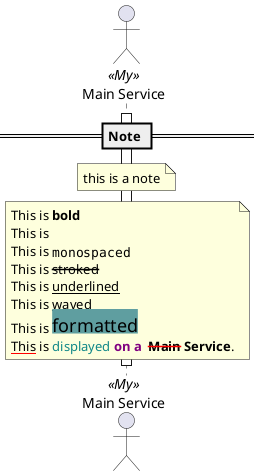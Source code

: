 @startuml note

== Note ==

actor "Main Service" as MainService <<My>>

activate MainService
note over MainService: this is a note
note over MainService
This is **bold**
This is
This is ""monospaced""
This is --stroked--
This is __underlined__
This is ~~waved~~
This is <back:cadetblue><size:18>formatted</size></back>
<u:red>This</u> is <color #118888>displayed</color> **<color purple>on a </color> <s:red>Main</strike> Service**.
end note

deactivate MainService

@enduml
